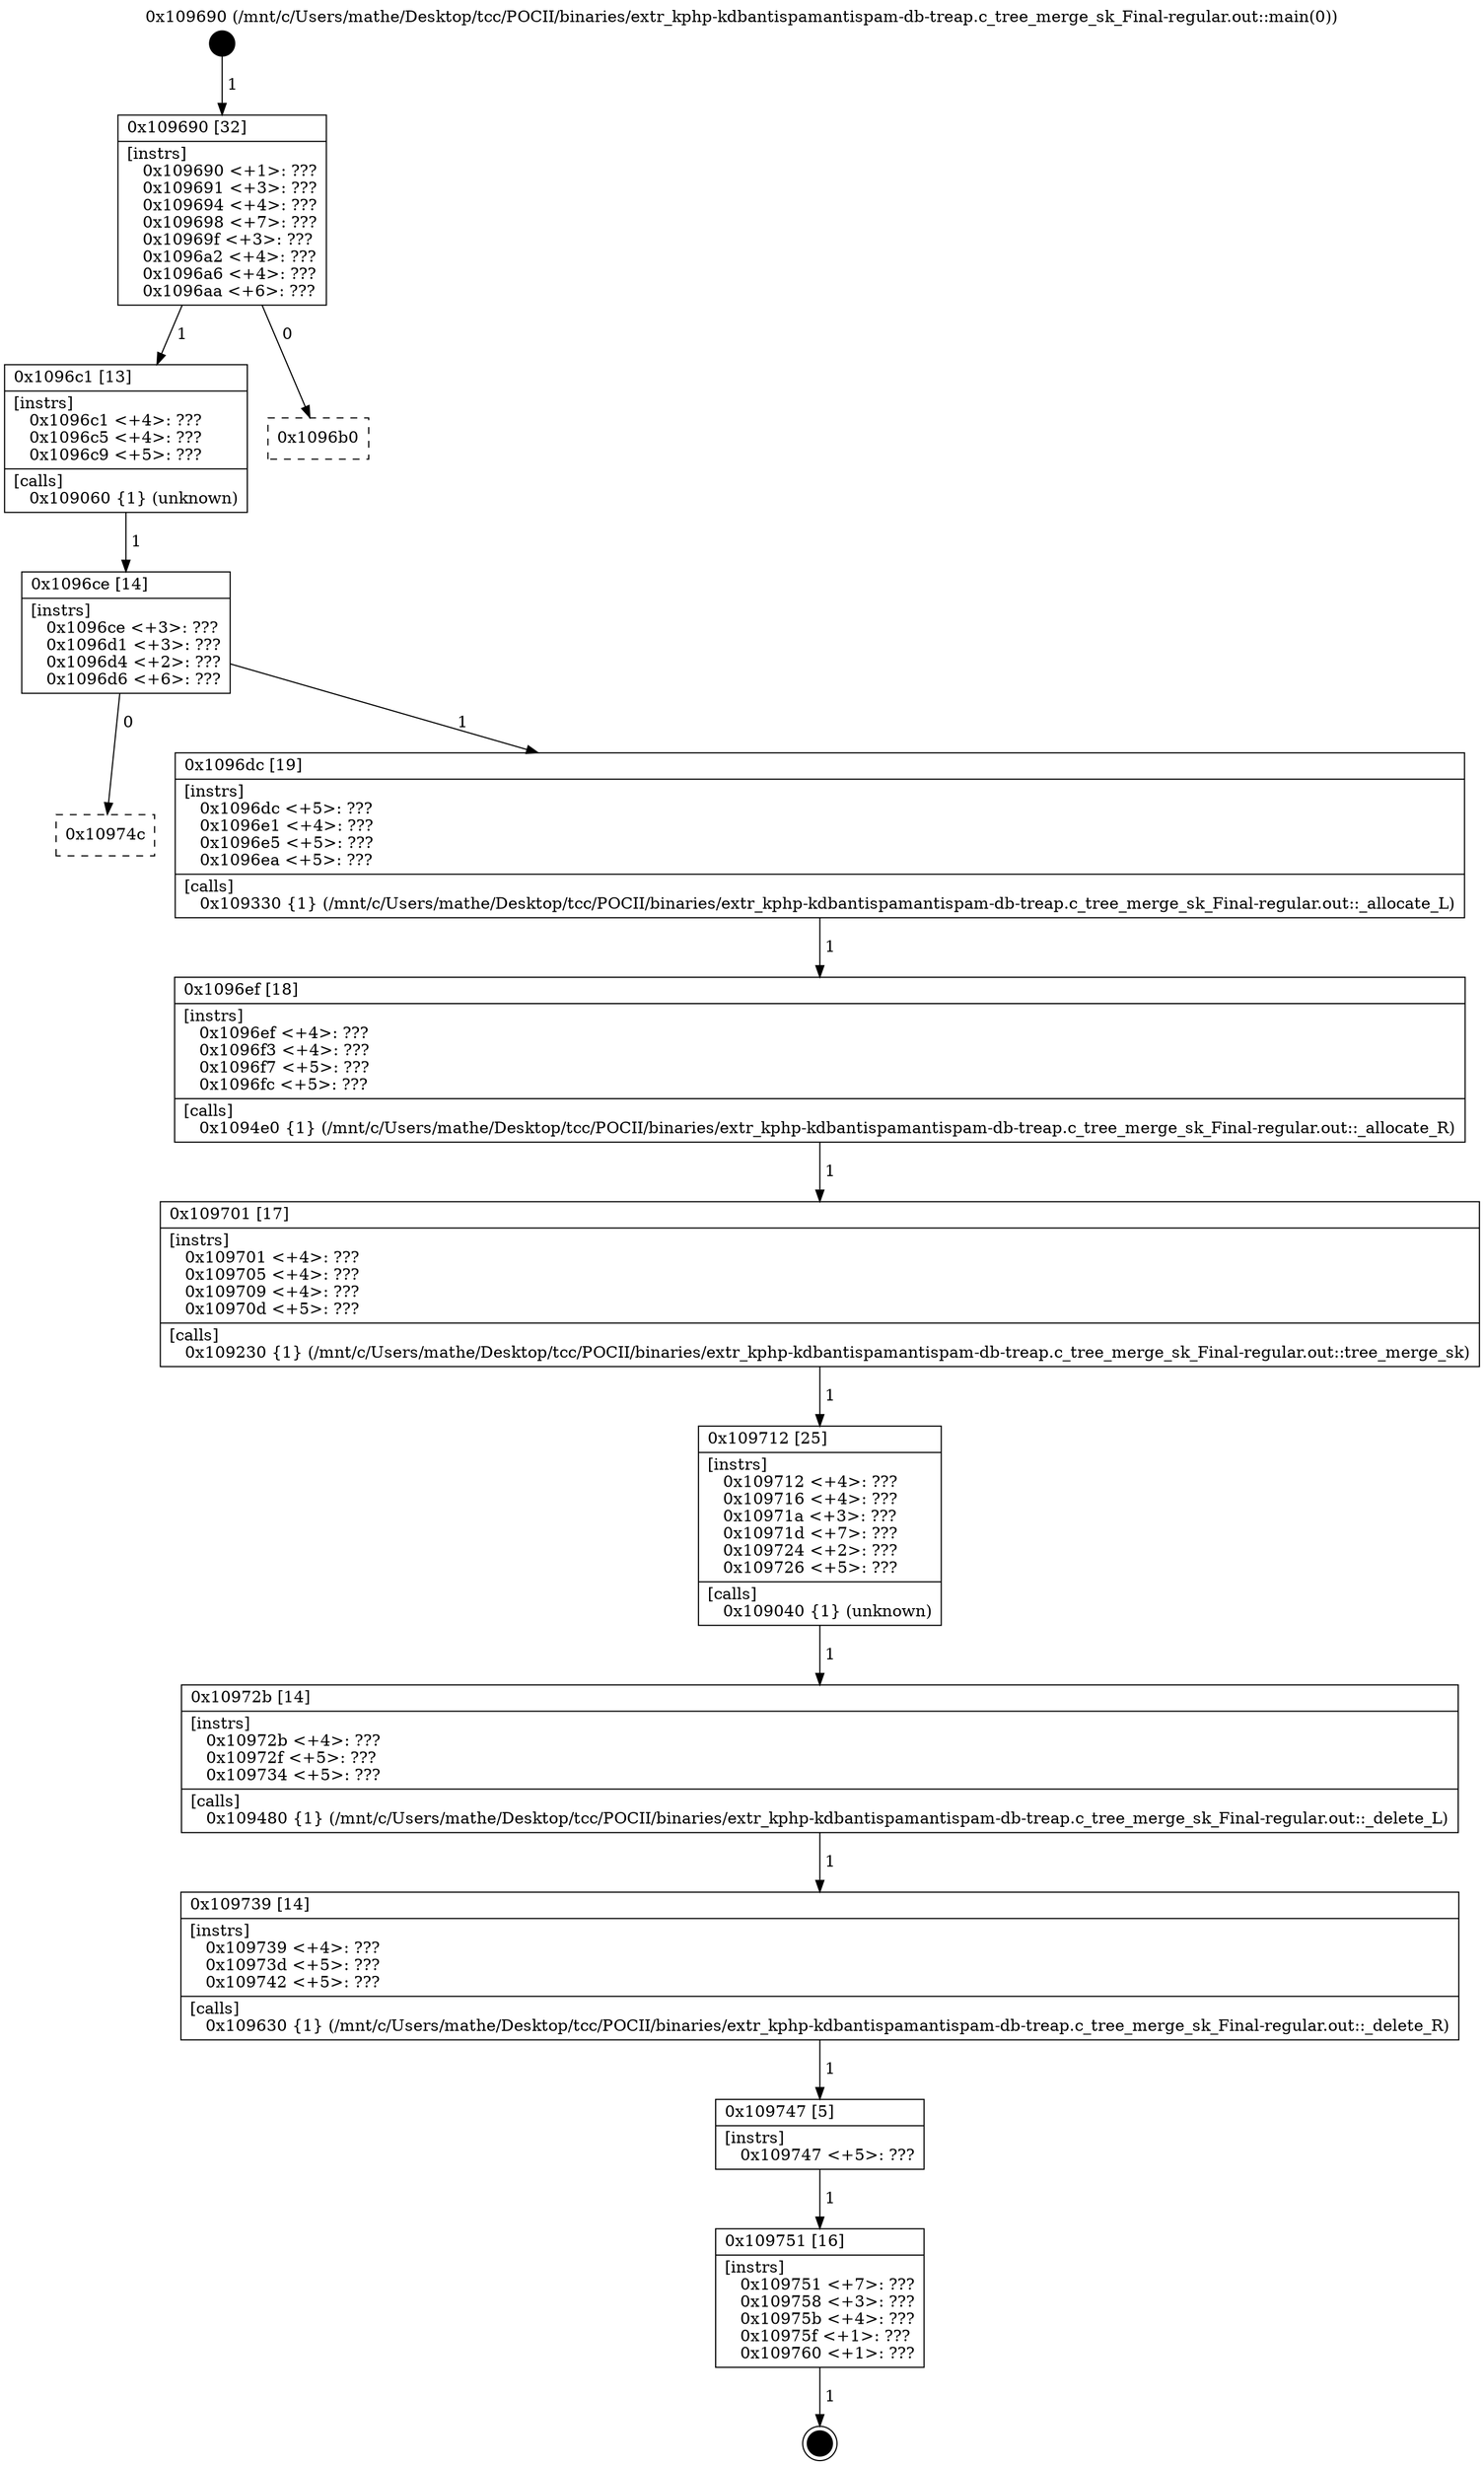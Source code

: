 digraph "0x109690" {
  label = "0x109690 (/mnt/c/Users/mathe/Desktop/tcc/POCII/binaries/extr_kphp-kdbantispamantispam-db-treap.c_tree_merge_sk_Final-regular.out::main(0))"
  labelloc = "t"
  node[shape=record]

  Entry [label="",width=0.3,height=0.3,shape=circle,fillcolor=black,style=filled]
  "0x109690" [label="{
     0x109690 [32]\l
     | [instrs]\l
     &nbsp;&nbsp;0x109690 \<+1\>: ???\l
     &nbsp;&nbsp;0x109691 \<+3\>: ???\l
     &nbsp;&nbsp;0x109694 \<+4\>: ???\l
     &nbsp;&nbsp;0x109698 \<+7\>: ???\l
     &nbsp;&nbsp;0x10969f \<+3\>: ???\l
     &nbsp;&nbsp;0x1096a2 \<+4\>: ???\l
     &nbsp;&nbsp;0x1096a6 \<+4\>: ???\l
     &nbsp;&nbsp;0x1096aa \<+6\>: ???\l
  }"]
  "0x1096c1" [label="{
     0x1096c1 [13]\l
     | [instrs]\l
     &nbsp;&nbsp;0x1096c1 \<+4\>: ???\l
     &nbsp;&nbsp;0x1096c5 \<+4\>: ???\l
     &nbsp;&nbsp;0x1096c9 \<+5\>: ???\l
     | [calls]\l
     &nbsp;&nbsp;0x109060 \{1\} (unknown)\l
  }"]
  "0x1096b0" [label="{
     0x1096b0\l
  }", style=dashed]
  "0x1096ce" [label="{
     0x1096ce [14]\l
     | [instrs]\l
     &nbsp;&nbsp;0x1096ce \<+3\>: ???\l
     &nbsp;&nbsp;0x1096d1 \<+3\>: ???\l
     &nbsp;&nbsp;0x1096d4 \<+2\>: ???\l
     &nbsp;&nbsp;0x1096d6 \<+6\>: ???\l
  }"]
  "0x10974c" [label="{
     0x10974c\l
  }", style=dashed]
  "0x1096dc" [label="{
     0x1096dc [19]\l
     | [instrs]\l
     &nbsp;&nbsp;0x1096dc \<+5\>: ???\l
     &nbsp;&nbsp;0x1096e1 \<+4\>: ???\l
     &nbsp;&nbsp;0x1096e5 \<+5\>: ???\l
     &nbsp;&nbsp;0x1096ea \<+5\>: ???\l
     | [calls]\l
     &nbsp;&nbsp;0x109330 \{1\} (/mnt/c/Users/mathe/Desktop/tcc/POCII/binaries/extr_kphp-kdbantispamantispam-db-treap.c_tree_merge_sk_Final-regular.out::_allocate_L)\l
  }"]
  Exit [label="",width=0.3,height=0.3,shape=circle,fillcolor=black,style=filled,peripheries=2]
  "0x1096ef" [label="{
     0x1096ef [18]\l
     | [instrs]\l
     &nbsp;&nbsp;0x1096ef \<+4\>: ???\l
     &nbsp;&nbsp;0x1096f3 \<+4\>: ???\l
     &nbsp;&nbsp;0x1096f7 \<+5\>: ???\l
     &nbsp;&nbsp;0x1096fc \<+5\>: ???\l
     | [calls]\l
     &nbsp;&nbsp;0x1094e0 \{1\} (/mnt/c/Users/mathe/Desktop/tcc/POCII/binaries/extr_kphp-kdbantispamantispam-db-treap.c_tree_merge_sk_Final-regular.out::_allocate_R)\l
  }"]
  "0x109701" [label="{
     0x109701 [17]\l
     | [instrs]\l
     &nbsp;&nbsp;0x109701 \<+4\>: ???\l
     &nbsp;&nbsp;0x109705 \<+4\>: ???\l
     &nbsp;&nbsp;0x109709 \<+4\>: ???\l
     &nbsp;&nbsp;0x10970d \<+5\>: ???\l
     | [calls]\l
     &nbsp;&nbsp;0x109230 \{1\} (/mnt/c/Users/mathe/Desktop/tcc/POCII/binaries/extr_kphp-kdbantispamantispam-db-treap.c_tree_merge_sk_Final-regular.out::tree_merge_sk)\l
  }"]
  "0x109712" [label="{
     0x109712 [25]\l
     | [instrs]\l
     &nbsp;&nbsp;0x109712 \<+4\>: ???\l
     &nbsp;&nbsp;0x109716 \<+4\>: ???\l
     &nbsp;&nbsp;0x10971a \<+3\>: ???\l
     &nbsp;&nbsp;0x10971d \<+7\>: ???\l
     &nbsp;&nbsp;0x109724 \<+2\>: ???\l
     &nbsp;&nbsp;0x109726 \<+5\>: ???\l
     | [calls]\l
     &nbsp;&nbsp;0x109040 \{1\} (unknown)\l
  }"]
  "0x10972b" [label="{
     0x10972b [14]\l
     | [instrs]\l
     &nbsp;&nbsp;0x10972b \<+4\>: ???\l
     &nbsp;&nbsp;0x10972f \<+5\>: ???\l
     &nbsp;&nbsp;0x109734 \<+5\>: ???\l
     | [calls]\l
     &nbsp;&nbsp;0x109480 \{1\} (/mnt/c/Users/mathe/Desktop/tcc/POCII/binaries/extr_kphp-kdbantispamantispam-db-treap.c_tree_merge_sk_Final-regular.out::_delete_L)\l
  }"]
  "0x109739" [label="{
     0x109739 [14]\l
     | [instrs]\l
     &nbsp;&nbsp;0x109739 \<+4\>: ???\l
     &nbsp;&nbsp;0x10973d \<+5\>: ???\l
     &nbsp;&nbsp;0x109742 \<+5\>: ???\l
     | [calls]\l
     &nbsp;&nbsp;0x109630 \{1\} (/mnt/c/Users/mathe/Desktop/tcc/POCII/binaries/extr_kphp-kdbantispamantispam-db-treap.c_tree_merge_sk_Final-regular.out::_delete_R)\l
  }"]
  "0x109747" [label="{
     0x109747 [5]\l
     | [instrs]\l
     &nbsp;&nbsp;0x109747 \<+5\>: ???\l
  }"]
  "0x109751" [label="{
     0x109751 [16]\l
     | [instrs]\l
     &nbsp;&nbsp;0x109751 \<+7\>: ???\l
     &nbsp;&nbsp;0x109758 \<+3\>: ???\l
     &nbsp;&nbsp;0x10975b \<+4\>: ???\l
     &nbsp;&nbsp;0x10975f \<+1\>: ???\l
     &nbsp;&nbsp;0x109760 \<+1\>: ???\l
  }"]
  Entry -> "0x109690" [label=" 1"]
  "0x109690" -> "0x1096c1" [label=" 1"]
  "0x109690" -> "0x1096b0" [label=" 0"]
  "0x1096c1" -> "0x1096ce" [label=" 1"]
  "0x1096ce" -> "0x10974c" [label=" 0"]
  "0x1096ce" -> "0x1096dc" [label=" 1"]
  "0x109751" -> Exit [label=" 1"]
  "0x1096dc" -> "0x1096ef" [label=" 1"]
  "0x1096ef" -> "0x109701" [label=" 1"]
  "0x109701" -> "0x109712" [label=" 1"]
  "0x109712" -> "0x10972b" [label=" 1"]
  "0x10972b" -> "0x109739" [label=" 1"]
  "0x109739" -> "0x109747" [label=" 1"]
  "0x109747" -> "0x109751" [label=" 1"]
}
